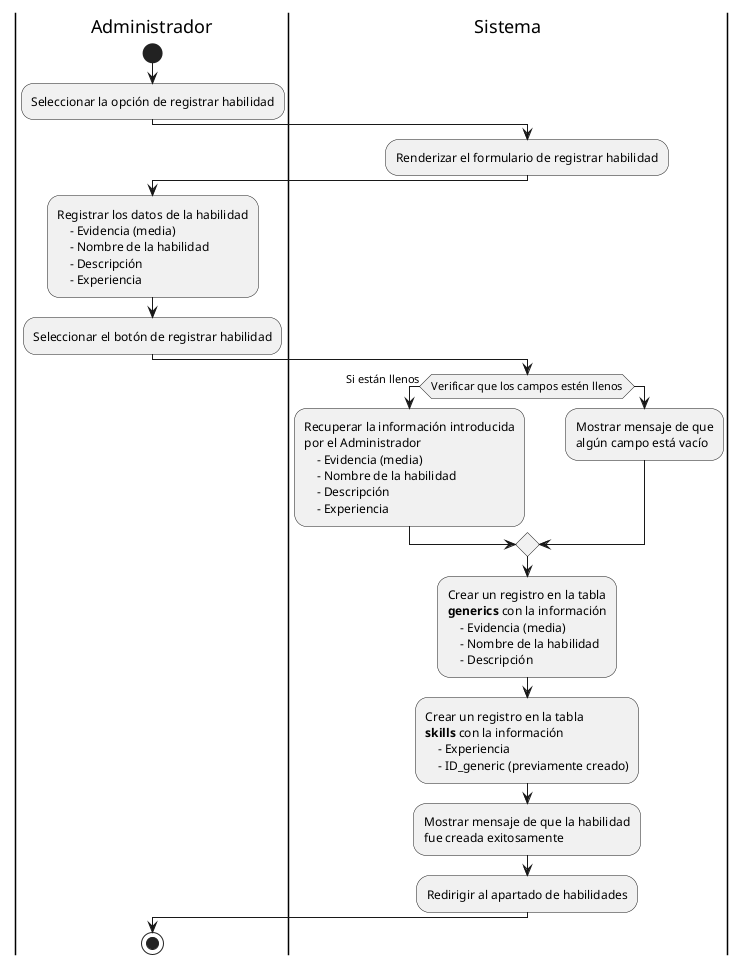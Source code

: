 @startuml

|Administrador|
start
:Seleccionar la opción de registrar habilidad;

|Sistema|
:Renderizar el formulario de registrar habilidad;

|Administrador|
:Registrar los datos de la habilidad
    - Evidencia (media)
    - Nombre de la habilidad
    - Descripción
    - Experiencia;
:Seleccionar el botón de registrar habilidad;

|Sistema|
if (Verificar que los campos estén llenos) then (Si están llenos)
    :Recuperar la información introducida 
    por el Administrador
        - Evidencia (media)
        - Nombre de la habilidad
        - Descripción
        - Experiencia;
else 
    :Mostrar mensaje de que 
    algún campo está vacío;
endif

:Crear un registro en la tabla 
**generics** con la información
    - Evidencia (media)
    - Nombre de la habilidad
    - Descripción;
:Crear un registro en la tabla 
**skills** con la información
    - Experiencia
    - ID_generic (previamente creado);
:Mostrar mensaje de que la habilidad 
fue creada exitosamente;
:Redirigir al apartado de habilidades;

|Administrador|
stop

@enduml